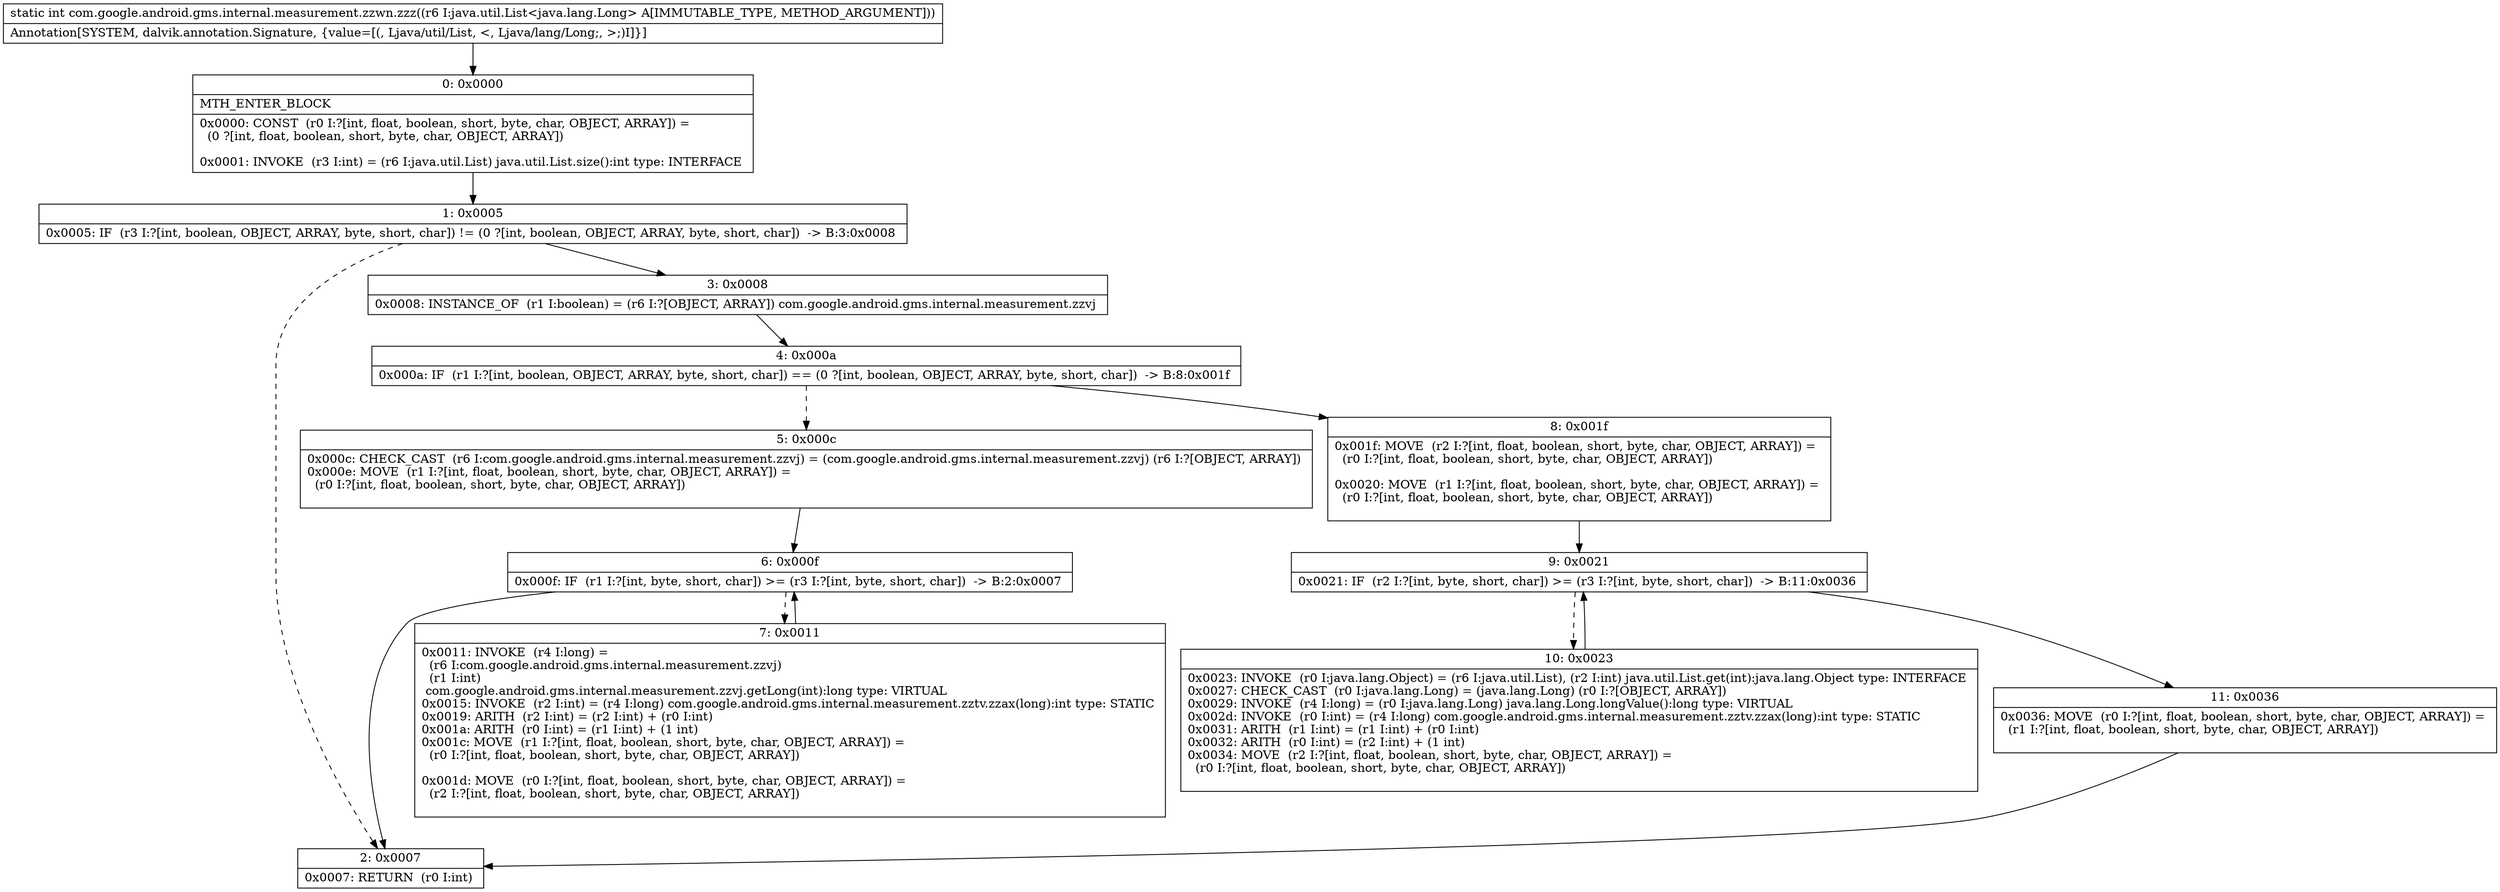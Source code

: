 digraph "CFG forcom.google.android.gms.internal.measurement.zzwn.zzz(Ljava\/util\/List;)I" {
Node_0 [shape=record,label="{0\:\ 0x0000|MTH_ENTER_BLOCK\l|0x0000: CONST  (r0 I:?[int, float, boolean, short, byte, char, OBJECT, ARRAY]) = \l  (0 ?[int, float, boolean, short, byte, char, OBJECT, ARRAY])\l \l0x0001: INVOKE  (r3 I:int) = (r6 I:java.util.List) java.util.List.size():int type: INTERFACE \l}"];
Node_1 [shape=record,label="{1\:\ 0x0005|0x0005: IF  (r3 I:?[int, boolean, OBJECT, ARRAY, byte, short, char]) != (0 ?[int, boolean, OBJECT, ARRAY, byte, short, char])  \-\> B:3:0x0008 \l}"];
Node_2 [shape=record,label="{2\:\ 0x0007|0x0007: RETURN  (r0 I:int) \l}"];
Node_3 [shape=record,label="{3\:\ 0x0008|0x0008: INSTANCE_OF  (r1 I:boolean) = (r6 I:?[OBJECT, ARRAY]) com.google.android.gms.internal.measurement.zzvj \l}"];
Node_4 [shape=record,label="{4\:\ 0x000a|0x000a: IF  (r1 I:?[int, boolean, OBJECT, ARRAY, byte, short, char]) == (0 ?[int, boolean, OBJECT, ARRAY, byte, short, char])  \-\> B:8:0x001f \l}"];
Node_5 [shape=record,label="{5\:\ 0x000c|0x000c: CHECK_CAST  (r6 I:com.google.android.gms.internal.measurement.zzvj) = (com.google.android.gms.internal.measurement.zzvj) (r6 I:?[OBJECT, ARRAY]) \l0x000e: MOVE  (r1 I:?[int, float, boolean, short, byte, char, OBJECT, ARRAY]) = \l  (r0 I:?[int, float, boolean, short, byte, char, OBJECT, ARRAY])\l \l}"];
Node_6 [shape=record,label="{6\:\ 0x000f|0x000f: IF  (r1 I:?[int, byte, short, char]) \>= (r3 I:?[int, byte, short, char])  \-\> B:2:0x0007 \l}"];
Node_7 [shape=record,label="{7\:\ 0x0011|0x0011: INVOKE  (r4 I:long) = \l  (r6 I:com.google.android.gms.internal.measurement.zzvj)\l  (r1 I:int)\l com.google.android.gms.internal.measurement.zzvj.getLong(int):long type: VIRTUAL \l0x0015: INVOKE  (r2 I:int) = (r4 I:long) com.google.android.gms.internal.measurement.zztv.zzax(long):int type: STATIC \l0x0019: ARITH  (r2 I:int) = (r2 I:int) + (r0 I:int) \l0x001a: ARITH  (r0 I:int) = (r1 I:int) + (1 int) \l0x001c: MOVE  (r1 I:?[int, float, boolean, short, byte, char, OBJECT, ARRAY]) = \l  (r0 I:?[int, float, boolean, short, byte, char, OBJECT, ARRAY])\l \l0x001d: MOVE  (r0 I:?[int, float, boolean, short, byte, char, OBJECT, ARRAY]) = \l  (r2 I:?[int, float, boolean, short, byte, char, OBJECT, ARRAY])\l \l}"];
Node_8 [shape=record,label="{8\:\ 0x001f|0x001f: MOVE  (r2 I:?[int, float, boolean, short, byte, char, OBJECT, ARRAY]) = \l  (r0 I:?[int, float, boolean, short, byte, char, OBJECT, ARRAY])\l \l0x0020: MOVE  (r1 I:?[int, float, boolean, short, byte, char, OBJECT, ARRAY]) = \l  (r0 I:?[int, float, boolean, short, byte, char, OBJECT, ARRAY])\l \l}"];
Node_9 [shape=record,label="{9\:\ 0x0021|0x0021: IF  (r2 I:?[int, byte, short, char]) \>= (r3 I:?[int, byte, short, char])  \-\> B:11:0x0036 \l}"];
Node_10 [shape=record,label="{10\:\ 0x0023|0x0023: INVOKE  (r0 I:java.lang.Object) = (r6 I:java.util.List), (r2 I:int) java.util.List.get(int):java.lang.Object type: INTERFACE \l0x0027: CHECK_CAST  (r0 I:java.lang.Long) = (java.lang.Long) (r0 I:?[OBJECT, ARRAY]) \l0x0029: INVOKE  (r4 I:long) = (r0 I:java.lang.Long) java.lang.Long.longValue():long type: VIRTUAL \l0x002d: INVOKE  (r0 I:int) = (r4 I:long) com.google.android.gms.internal.measurement.zztv.zzax(long):int type: STATIC \l0x0031: ARITH  (r1 I:int) = (r1 I:int) + (r0 I:int) \l0x0032: ARITH  (r0 I:int) = (r2 I:int) + (1 int) \l0x0034: MOVE  (r2 I:?[int, float, boolean, short, byte, char, OBJECT, ARRAY]) = \l  (r0 I:?[int, float, boolean, short, byte, char, OBJECT, ARRAY])\l \l}"];
Node_11 [shape=record,label="{11\:\ 0x0036|0x0036: MOVE  (r0 I:?[int, float, boolean, short, byte, char, OBJECT, ARRAY]) = \l  (r1 I:?[int, float, boolean, short, byte, char, OBJECT, ARRAY])\l \l}"];
MethodNode[shape=record,label="{static int com.google.android.gms.internal.measurement.zzwn.zzz((r6 I:java.util.List\<java.lang.Long\> A[IMMUTABLE_TYPE, METHOD_ARGUMENT]))  | Annotation[SYSTEM, dalvik.annotation.Signature, \{value=[(, Ljava\/util\/List, \<, Ljava\/lang\/Long;, \>;)I]\}]\l}"];
MethodNode -> Node_0;
Node_0 -> Node_1;
Node_1 -> Node_2[style=dashed];
Node_1 -> Node_3;
Node_3 -> Node_4;
Node_4 -> Node_5[style=dashed];
Node_4 -> Node_8;
Node_5 -> Node_6;
Node_6 -> Node_2;
Node_6 -> Node_7[style=dashed];
Node_7 -> Node_6;
Node_8 -> Node_9;
Node_9 -> Node_10[style=dashed];
Node_9 -> Node_11;
Node_10 -> Node_9;
Node_11 -> Node_2;
}


